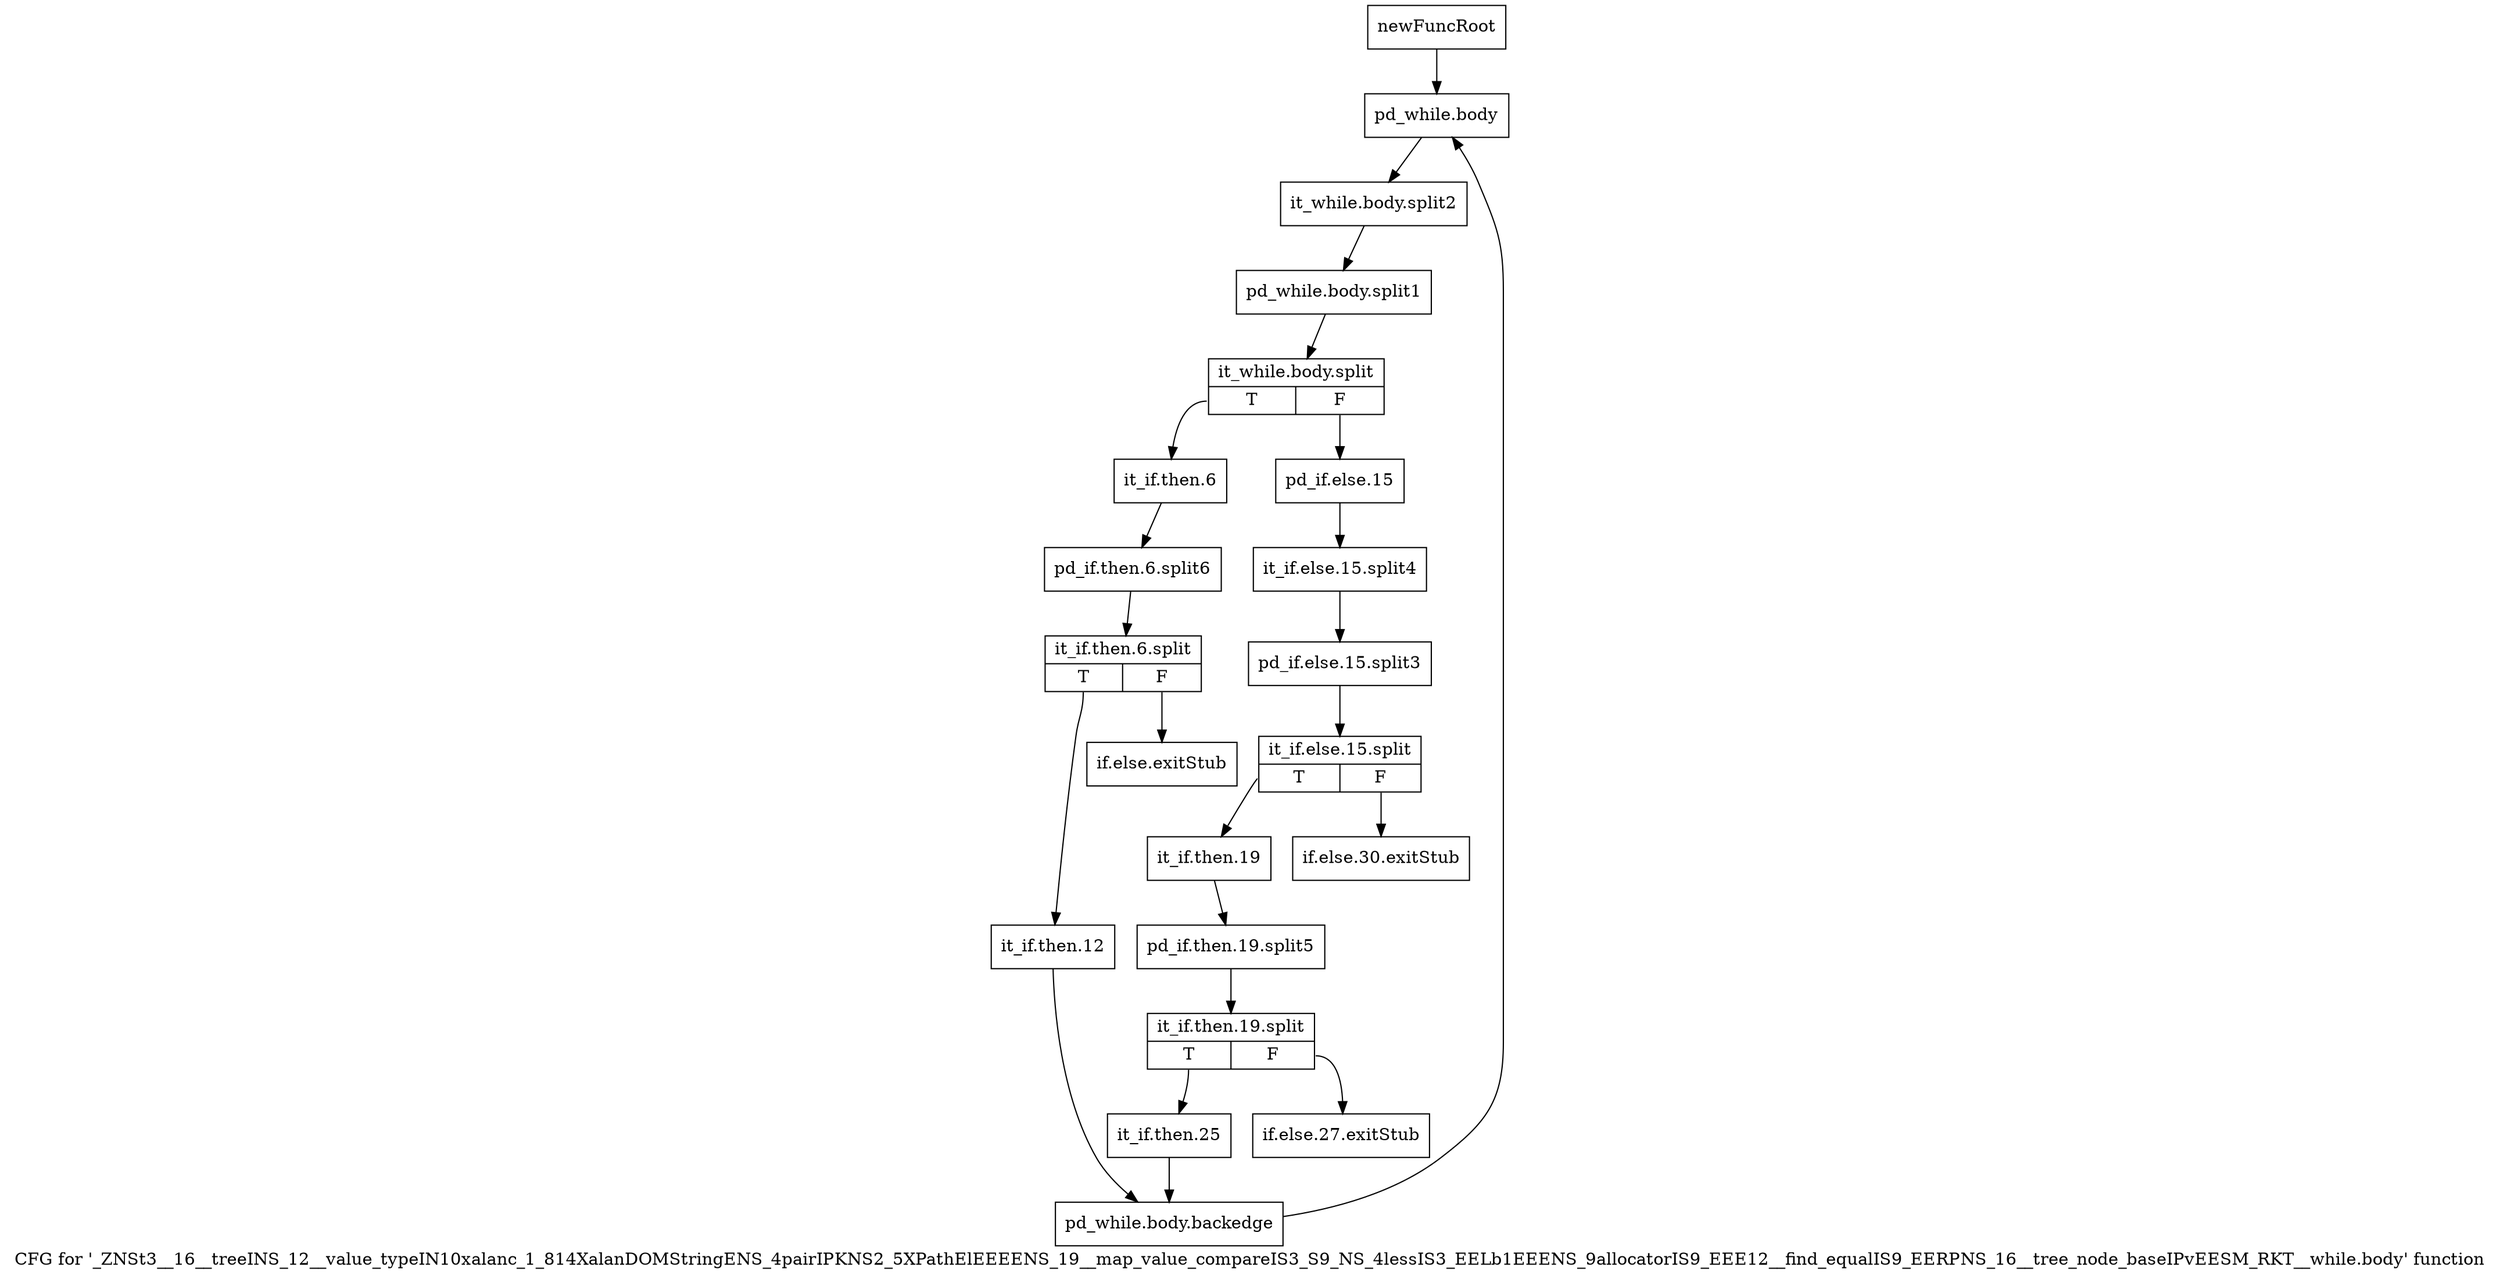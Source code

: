 digraph "CFG for '_ZNSt3__16__treeINS_12__value_typeIN10xalanc_1_814XalanDOMStringENS_4pairIPKNS2_5XPathElEEEENS_19__map_value_compareIS3_S9_NS_4lessIS3_EELb1EEENS_9allocatorIS9_EEE12__find_equalIS9_EERPNS_16__tree_node_baseIPvEESM_RKT__while.body' function" {
	label="CFG for '_ZNSt3__16__treeINS_12__value_typeIN10xalanc_1_814XalanDOMStringENS_4pairIPKNS2_5XPathElEEEENS_19__map_value_compareIS3_S9_NS_4lessIS3_EELb1EEENS_9allocatorIS9_EEE12__find_equalIS9_EERPNS_16__tree_node_baseIPvEESM_RKT__while.body' function";

	Node0xa06d3a0 [shape=record,label="{newFuncRoot}"];
	Node0xa06d3a0 -> Node0xa06d880;
	Node0xa06d3f0 [shape=record,label="{if.else.30.exitStub}"];
	Node0xa06d440 [shape=record,label="{if.else.27.exitStub}"];
	Node0xa06d830 [shape=record,label="{if.else.exitStub}"];
	Node0xa06d880 [shape=record,label="{pd_while.body}"];
	Node0xa06d880 -> Node0xd159430;
	Node0xd159430 [shape=record,label="{it_while.body.split2}"];
	Node0xd159430 -> Node0xd159760;
	Node0xd159760 [shape=record,label="{pd_while.body.split1}"];
	Node0xd159760 -> Node0xd159620;
	Node0xd159620 [shape=record,label="{it_while.body.split|{<s0>T|<s1>F}}"];
	Node0xd159620:s0 -> Node0xa06d9c0;
	Node0xd159620:s1 -> Node0xa06d8d0;
	Node0xa06d8d0 [shape=record,label="{pd_if.else.15}"];
	Node0xa06d8d0 -> Node0xd1562b0;
	Node0xd1562b0 [shape=record,label="{it_if.else.15.split4}"];
	Node0xd1562b0 -> Node0xd15c870;
	Node0xd15c870 [shape=record,label="{pd_if.else.15.split3}"];
	Node0xd15c870 -> Node0xd15c740;
	Node0xd15c740 [shape=record,label="{it_if.else.15.split|{<s0>T|<s1>F}}"];
	Node0xd15c740:s0 -> Node0xa06d920;
	Node0xd15c740:s1 -> Node0xa06d3f0;
	Node0xa06d920 [shape=record,label="{it_if.then.19}"];
	Node0xa06d920 -> Node0xd156060;
	Node0xd156060 [shape=record,label="{pd_if.then.19.split5}"];
	Node0xd156060 -> Node0xd155f30;
	Node0xd155f30 [shape=record,label="{it_if.then.19.split|{<s0>T|<s1>F}}"];
	Node0xd155f30:s0 -> Node0xa06d970;
	Node0xd155f30:s1 -> Node0xa06d440;
	Node0xa06d970 [shape=record,label="{it_if.then.25}"];
	Node0xa06d970 -> Node0xa06da60;
	Node0xa06d9c0 [shape=record,label="{it_if.then.6}"];
	Node0xa06d9c0 -> Node0xd156110;
	Node0xd156110 [shape=record,label="{pd_if.then.6.split6}"];
	Node0xd156110 -> Node0xa070480;
	Node0xa070480 [shape=record,label="{it_if.then.6.split|{<s0>T|<s1>F}}"];
	Node0xa070480:s0 -> Node0xa06da10;
	Node0xa070480:s1 -> Node0xa06d830;
	Node0xa06da10 [shape=record,label="{it_if.then.12}"];
	Node0xa06da10 -> Node0xa06da60;
	Node0xa06da60 [shape=record,label="{pd_while.body.backedge}"];
	Node0xa06da60 -> Node0xa06d880;
}
